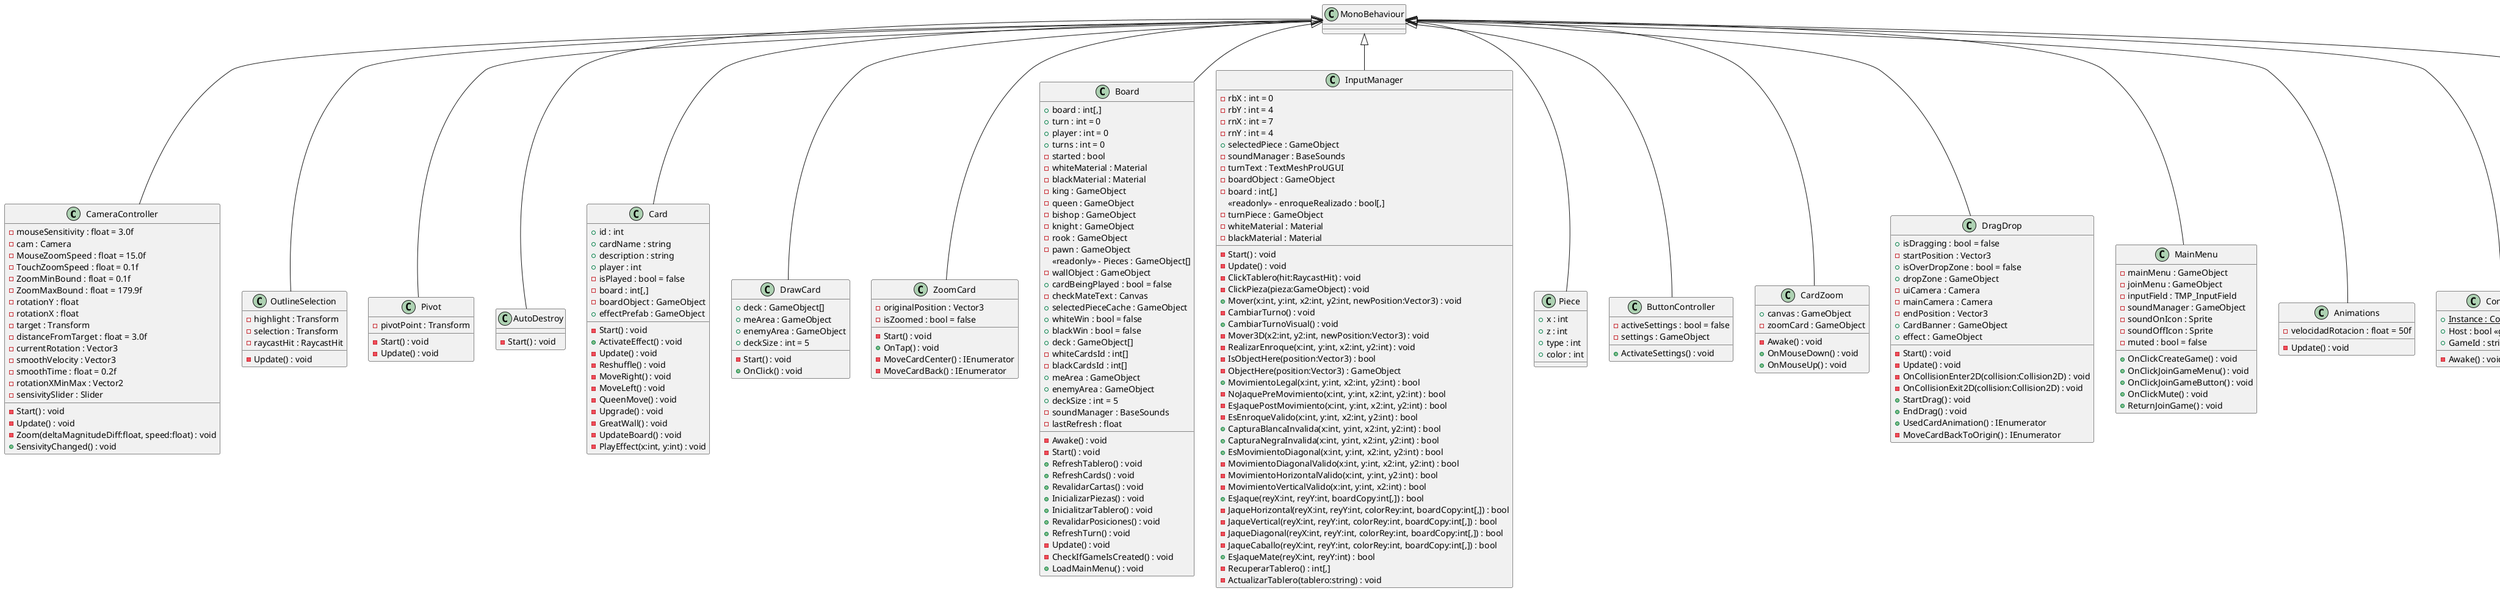 @startuml
class CameraController {
    - mouseSensitivity : float = 3.0f
    - cam : Camera
    - MouseZoomSpeed : float = 15.0f
    - TouchZoomSpeed : float = 0.1f
    - ZoomMinBound : float = 0.1f
    - ZoomMaxBound : float = 179.9f
    - rotationY : float
    - rotationX : float
    - target : Transform
    - distanceFromTarget : float = 3.0f
    - currentRotation : Vector3
    - smoothVelocity : Vector3
    - smoothTime : float = 0.2f
    - rotationXMinMax : Vector2
    - sensivitySlider : Slider
    - Start() : void
    - Update() : void
    - Zoom(deltaMagnitudeDiff:float, speed:float) : void
    + SensivityChanged() : void
}
MonoBehaviour <|-- CameraController
class OutlineSelection {
    - highlight : Transform
    - selection : Transform
    - raycastHit : RaycastHit
    - Update() : void
}
MonoBehaviour <|-- OutlineSelection
class Pivot {
    - pivotPoint : Transform
    - Start() : void
    - Update() : void
}
MonoBehaviour <|-- Pivot
class AutoDestroy {
    - Start() : void
}
MonoBehaviour <|-- AutoDestroy
class Card {
    + id : int
    + cardName : string
    + description : string
    + player : int
    - isPlayed : bool = false
    - board : int[,]
    - boardObject : GameObject
    + effectPrefab : GameObject
    - Start() : void
    + ActivateEffect() : void
    - Update() : void
    - Reshuffle() : void
    - MoveRight() : void
    - MoveLeft() : void
    - QueenMove() : void
    - Upgrade() : void
    - GreatWall() : void
    - UpdateBoard() : void
    - PlayEffect(x:int, y:int) : void
}
MonoBehaviour <|-- Card
class DrawCard {
    + deck : GameObject[]
    + meArea : GameObject
    + enemyArea : GameObject
    + deckSize : int = 5
    - Start() : void
    + OnClick() : void
}
MonoBehaviour <|-- DrawCard
class ZoomCard {
    - originalPosition : Vector3
    - isZoomed : bool = false
    - Start() : void
    + OnTap() : void
    - MoveCardCenter() : IEnumerator
    - MoveCardBack() : IEnumerator
}
MonoBehaviour <|-- ZoomCard
class Board {
    + board : int[,]
    + turn : int = 0
    + player : int = 0
    + turns : int = 0
    - started : bool
    - whiteMaterial : Material
    - blackMaterial : Material
    - king : GameObject
    - queen : GameObject
    - bishop : GameObject
    - knight : GameObject
    - rook : GameObject
    - pawn : GameObject
    <<readonly>> - Pieces : GameObject[]
    - wallObject : GameObject
    + cardBeingPlayed : bool = false
    - checkMateText : Canvas
    + selectedPieceCache : GameObject
    + whiteWin : bool = false
    + blackWin : bool = false
    + deck : GameObject[]
    - whiteCardsId : int[]
    - blackCardsId : int[]
    + meArea : GameObject
    + enemyArea : GameObject
    + deckSize : int = 5
    - soundManager : BaseSounds
    - lastRefresh : float
    - Awake() : void
    - Start() : void
    + RefreshTablero() : void
    + RefreshCards() : void
    + RevalidarCartas() : void
    + InicializarPiezas() : void
    + InicialitzarTablero() : void
    + RevalidarPosiciones() : void
    + RefreshTurn() : void
    - Update() : void
    - CheckIfGameIsCreated() : void
    + LoadMainMenu() : void
}
MonoBehaviour <|-- Board
class InputManager {
    - rbX : int = 0
    - rbY : int = 4
    - rnX : int = 7
    - rnY : int = 4
    + selectedPiece : GameObject
    - soundManager : BaseSounds
    - turnText : TextMeshProUGUI
    - boardObject : GameObject
    - board : int[,]
    <<readonly>> - enroqueRealizado : bool[,]
    - turnPiece : GameObject
    - whiteMaterial : Material
    - blackMaterial : Material
    - Start() : void
    - Update() : void
    - ClickTablero(hit:RaycastHit) : void
    - ClickPieza(pieza:GameObject) : void
    + Mover(x:int, y:int, x2:int, y2:int, newPosition:Vector3) : void
    - CambiarTurno() : void
    + CambiarTurnoVisual() : void
    - Mover3D(x2:int, y2:int, newPosition:Vector3) : void
    - RealizarEnroque(x:int, y:int, x2:int, y2:int) : void
    - IsObjectHere(position:Vector3) : bool
    - ObjectHere(position:Vector3) : GameObject
    + MovimientoLegal(x:int, y:int, x2:int, y2:int) : bool
    - NoJaquePreMovimiento(x:int, y:int, x2:int, y2:int) : bool
    - EsJaquePostMovimiento(x:int, y:int, x2:int, y2:int) : bool
    - EsEnroqueValido(x:int, y:int, x2:int, y2:int) : bool
    + CapturaBlancaInvalida(x:int, y:int, x2:int, y2:int) : bool
    + CapturaNegraInvalida(x:int, y:int, x2:int, y2:int) : bool
    + EsMovimientoDiagonal(x:int, y:int, x2:int, y2:int) : bool
    - MovimientoDiagonalValido(x:int, y:int, x2:int, y2:int) : bool
    - MovimientoHorizontalValido(x:int, y:int, y2:int) : bool
    - MovimientoVerticalValido(x:int, y:int, x2:int) : bool
    + EsJaque(reyX:int, reyY:int, boardCopy:int[,]) : bool
    - JaqueHorizontal(reyX:int, reyY:int, colorRey:int, boardCopy:int[,]) : bool
    - JaqueVertical(reyX:int, reyY:int, colorRey:int, boardCopy:int[,]) : bool
    - JaqueDiagonal(reyX:int, reyY:int, colorRey:int, boardCopy:int[,]) : bool
    - JaqueCaballo(reyX:int, reyY:int, colorRey:int, boardCopy:int[,]) : bool
    + EsJaqueMate(reyX:int, reyY:int) : bool
    - RecuperarTablero() : int[,]
    - ActualizarTablero(tablero:string) : void
}
MonoBehaviour <|-- InputManager
class Piece {
    + x : int
    + z : int
    + type : int
    + color : int
}
MonoBehaviour <|-- Piece
class ButtonController {
    - activeSettings : bool = false
    - settings : GameObject
    + ActivateSettings() : void
}
MonoBehaviour <|-- ButtonController
class CardZoom {
    + canvas : GameObject
    - zoomCard : GameObject
    - Awake() : void
    + OnMouseDown() : void
    + OnMouseUp() : void
}
MonoBehaviour <|-- CardZoom
class DragDrop {
    + isDragging : bool = false
    - startPosition : Vector3
    + isOverDropZone : bool = false
    + dropZone : GameObject
    - uiCamera : Camera
    - mainCamera : Camera
    - endPosition : Vector3
    + CardBanner : GameObject
    + effect : GameObject
    - Start() : void
    - Update() : void
    - OnCollisionEnter2D(collision:Collision2D) : void
    - OnCollisionExit2D(collision:Collision2D) : void
    + StartDrag() : void
    + EndDrag() : void
    + UsedCardAnimation() : IEnumerator
    - MoveCardBackToOrigin() : IEnumerator
}
MonoBehaviour <|-- DragDrop
class MainMenu {
    - mainMenu : GameObject
    - joinMenu : GameObject
    - inputField : TMP_InputField
    - soundManager : GameObject
    - soundOnIcon : Sprite
    - soundOffIcon : Sprite
    - muted : bool = false
    + OnClickCreateGame() : void
    + OnClickJoinGameMenu() : void
    + OnClickJoinGameButton() : void
    + OnClickMute() : void
    + ReturnJoinGame() : void
}
MonoBehaviour <|-- MainMenu
class Animations {
    - velocidadRotacion : float = 50f
    - Update() : void
}
MonoBehaviour <|-- Animations
class BoardDataDB <<partial>> {
    + Id : ObjectId <<get>> <<set>>
    + WhitePlayerId : string <<get>> <<set>>
    + BlackPlayerId : string <<get>> <<set>>
    + WhitheCards : string <<get>> <<set>>
    + BlackCards : string <<get>> <<set>>
    + StringBoard : string <<get>> <<set>>
    + Turn : int <<get>> <<set>>
    + Turns : int <<get>> <<set>>
}
IRealmObject <|-- BoardDataDB
class Connection {
    + {static} Instance : Connection
    - Awake() : void
    + Host : bool <<get>> <<set>>
    + GameId : string <<get>> <<set>>
}
MonoBehaviour <|-- Connection
class GameDataDB <<partial>> {
    + Id : ObjectId <<get>> <<set>>
    + GameId : string <<get>> <<set>>
    + Board : BoardDataDB <<get>> <<set>>
    + Current : bool <<get>> <<set>>
}
IRealmObject <|-- GameDataDB
class RealmController {
    {static} + Instance : RealmController
    - _realm : Realm
    - _realmApp : App
    - _realmUser : User
    - started : bool = false
    - partitionID : string
    - _realmAppId : string = "parcagames-sttfq"
    - localPlayer : ObjectId? = null
    - availableCards : GameObject[]
    <<async>> - Awake() : void
    - OnDisable() : void
    + IsRealmReady() : bool
    - GetOrCreateData() : GameDataDB
    - CreateData() : GameDataDB
    - GetData() : GameDataDB
    - GenerateID() : string
    + CreateBoard(idboard:ObjectId) : BoardDataDB
    - ChooseRandomCards(size:int) : int[]
    + GetBoardClass() : BoardDataDB
    + GetBoard() : int[,]
    + GetWhiteCards() : int[]
    + GetBlackCards() : int[]
    + GetTurn() : int
    + GetTurns() : int
    + GetGameID() : string
    + GetWhitePlayerId() : string
    + GetBlackPlayerId() : string
    + {static} LlenarStringTablero(tablero:int[,]) : string
    + UploadBoard(value:string) : void
    + UploadBlackPlayerId(value:string) : void
    + DeleteBlackCard(cardId:int) : void
    + DeleteWhiteCard(cardId:int) : void
    + UploadWhiteCards(value:string) : void
    + UploadBlackCards(value:string) : void
    + ResetearTabla() : void
    + GetState() : bool
    + ChangeTurn(turn:int) : void
    + LoadedGame() : bool
    + IsGameCreated(GameID:string) : bool
}
MonoBehaviour <|-- RealmController
@enduml
